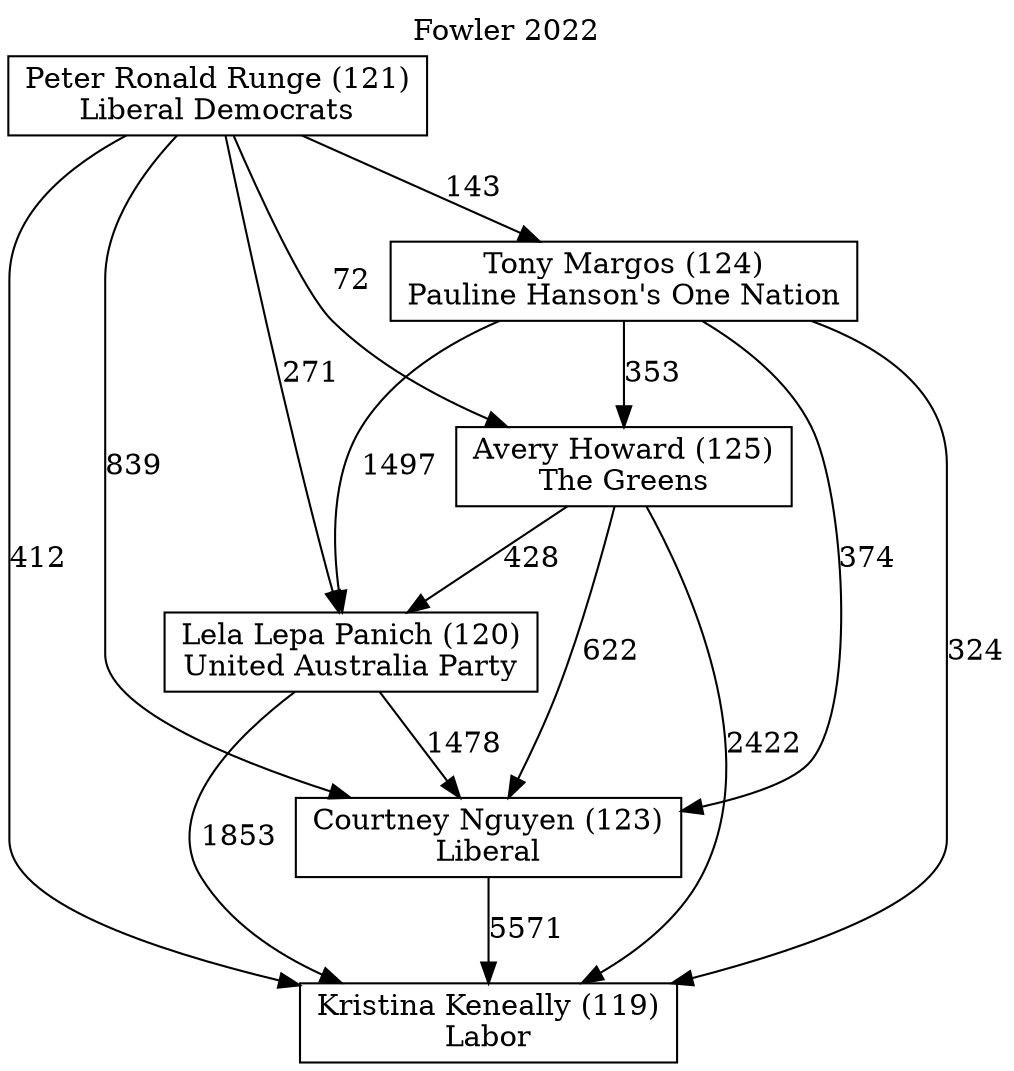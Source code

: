 // House preference flow
digraph "Kristina Keneally (119)_Fowler_2022" {
	graph [label="Fowler 2022" labelloc=t mclimit=10]
	node [shape=box]
	"Avery Howard (125)" [label="Avery Howard (125)
The Greens"]
	"Courtney Nguyen (123)" [label="Courtney Nguyen (123)
Liberal"]
	"Kristina Keneally (119)" [label="Kristina Keneally (119)
Labor"]
	"Lela Lepa Panich (120)" [label="Lela Lepa Panich (120)
United Australia Party"]
	"Peter Ronald Runge (121)" [label="Peter Ronald Runge (121)
Liberal Democrats"]
	"Tony Margos (124)" [label="Tony Margos (124)
Pauline Hanson's One Nation"]
	"Avery Howard (125)" -> "Courtney Nguyen (123)" [label=622]
	"Avery Howard (125)" -> "Kristina Keneally (119)" [label=2422]
	"Avery Howard (125)" -> "Lela Lepa Panich (120)" [label=428]
	"Courtney Nguyen (123)" -> "Kristina Keneally (119)" [label=5571]
	"Lela Lepa Panich (120)" -> "Courtney Nguyen (123)" [label=1478]
	"Lela Lepa Panich (120)" -> "Kristina Keneally (119)" [label=1853]
	"Peter Ronald Runge (121)" -> "Avery Howard (125)" [label=72]
	"Peter Ronald Runge (121)" -> "Courtney Nguyen (123)" [label=839]
	"Peter Ronald Runge (121)" -> "Kristina Keneally (119)" [label=412]
	"Peter Ronald Runge (121)" -> "Lela Lepa Panich (120)" [label=271]
	"Peter Ronald Runge (121)" -> "Tony Margos (124)" [label=143]
	"Tony Margos (124)" -> "Avery Howard (125)" [label=353]
	"Tony Margos (124)" -> "Courtney Nguyen (123)" [label=374]
	"Tony Margos (124)" -> "Kristina Keneally (119)" [label=324]
	"Tony Margos (124)" -> "Lela Lepa Panich (120)" [label=1497]
}
